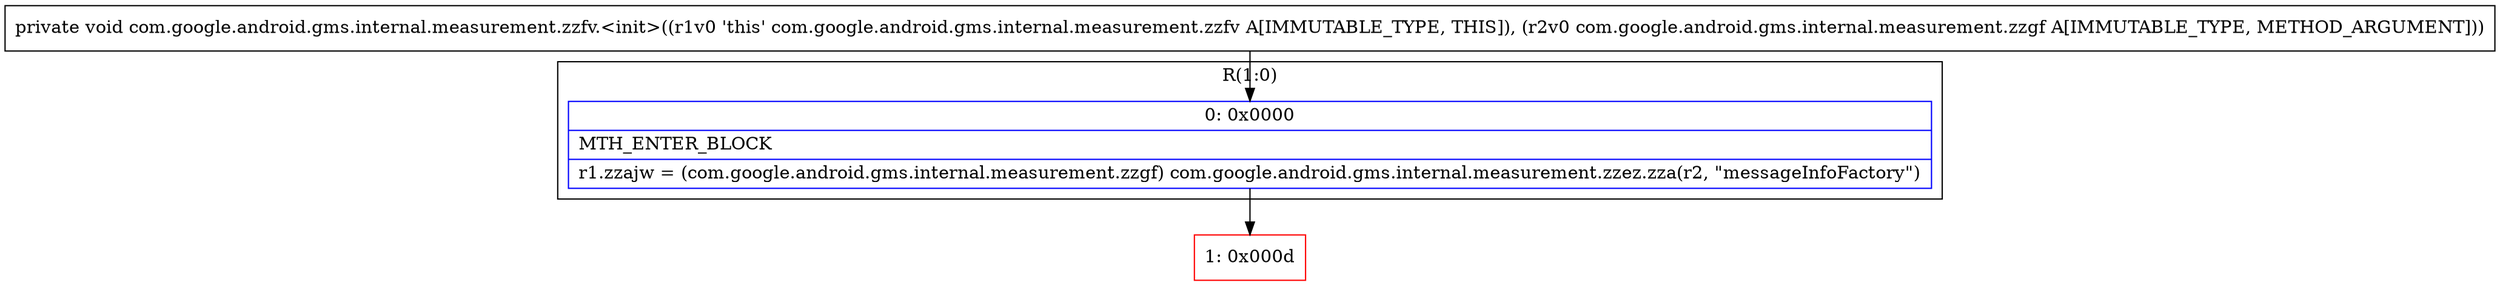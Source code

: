 digraph "CFG forcom.google.android.gms.internal.measurement.zzfv.\<init\>(Lcom\/google\/android\/gms\/internal\/measurement\/zzgf;)V" {
subgraph cluster_Region_1824244766 {
label = "R(1:0)";
node [shape=record,color=blue];
Node_0 [shape=record,label="{0\:\ 0x0000|MTH_ENTER_BLOCK\l|r1.zzajw = (com.google.android.gms.internal.measurement.zzgf) com.google.android.gms.internal.measurement.zzez.zza(r2, \"messageInfoFactory\")\l}"];
}
Node_1 [shape=record,color=red,label="{1\:\ 0x000d}"];
MethodNode[shape=record,label="{private void com.google.android.gms.internal.measurement.zzfv.\<init\>((r1v0 'this' com.google.android.gms.internal.measurement.zzfv A[IMMUTABLE_TYPE, THIS]), (r2v0 com.google.android.gms.internal.measurement.zzgf A[IMMUTABLE_TYPE, METHOD_ARGUMENT])) }"];
MethodNode -> Node_0;
Node_0 -> Node_1;
}

